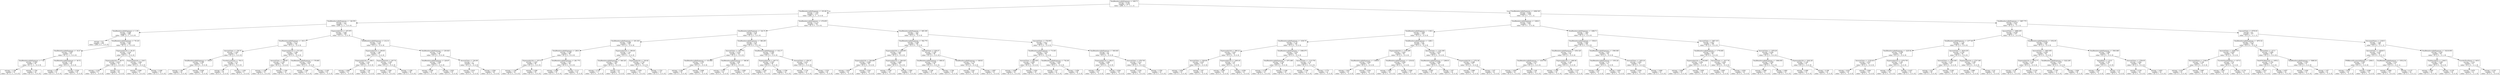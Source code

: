 digraph Tree {
node [shape=box] ;
0 [label="TotalReimbursableExpenses <= 905.71\nentropy = 9.791\nsamples = 3079\nvalue = [209, 11, 3 ... 3, 1, 1]"] ;
1 [label="TotalReimbursableExpenses <= 253.89\nentropy = 7.705\nsamples = 1571\nvalue = [209, 11, 3 ... 0, 0, 0]"] ;
0 -> 1 [labeldistance=2.5, labelangle=45, headlabel="True"] ;
2 [label="TotalReimbursableExpenses <= 146.555\nentropy = 5.27\nsamples = 778\nvalue = [209, 11, 3 ... 0, 0, 0]"] ;
1 -> 2 ;
3 [label="TotalReimbursableExpenses <= 1.55\nentropy = 2.848\nsamples = 389\nvalue = [209, 11, 3 ... 0, 0, 0]"] ;
2 -> 3 ;
4 [label="entropy = 0.0\nsamples = 209\nvalue = [209, 0, 0 ... 0, 0, 0]"] ;
3 -> 4 ;
5 [label="TotalReimbursableExpenses <= 79.125\nentropy = 4.003\nsamples = 180\nvalue = [0, 11, 3 ... 0, 0, 0]"] ;
3 -> 5 ;
6 [label="TotalReimbursableExpenses <= 18.27\nentropy = 3.967\nsamples = 91\nvalue = [0, 11, 3 ... 0, 0, 0]"] ;
5 -> 6 ;
7 [label="TotalReimbursableExpenses <= 7.41\nentropy = 2.464\nsamples = 45\nvalue = [0, 11, 3 ... 0, 0, 0]"] ;
6 -> 7 ;
8 [label="entropy = 1.199\nsamples = 16\nvalue = [0, 11, 3 ... 0, 0, 0]"] ;
7 -> 8 ;
9 [label="entropy = 1.704\nsamples = 29\nvalue = [0, 0, 0 ... 0, 0, 0]"] ;
7 -> 9 ;
10 [label="TotalReimbursableExpenses <= 39.72\nentropy = 3.46\nsamples = 46\nvalue = [0, 0, 0 ... 0, 0, 0]"] ;
6 -> 10 ;
11 [label="entropy = 2.39\nsamples = 21\nvalue = [0, 0, 0 ... 0, 0, 0]"] ;
10 -> 11 ;
12 [label="entropy = 2.529\nsamples = 25\nvalue = [0, 0, 0 ... 0, 0, 0]"] ;
10 -> 12 ;
13 [label="ExpensesbyLOA <= 92.25\nentropy = 2.018\nsamples = 89\nvalue = [0, 0, 0 ... 0, 0, 0]"] ;
5 -> 13 ;
14 [label="ExpensesbyLOA <= 90.75\nentropy = 0.615\nsamples = 70\nvalue = [0, 0, 0 ... 0, 0, 0]"] ;
13 -> 14 ;
15 [label="entropy = 2.252\nsamples = 6\nvalue = [0, 0, 0 ... 0, 0, 0]"] ;
14 -> 15 ;
16 [label="entropy = 0.0\nsamples = 64\nvalue = [0, 0, 0 ... 0, 0, 0]"] ;
14 -> 16 ;
17 [label="ExpensesbyLOA <= 129.5\nentropy = 3.682\nsamples = 19\nvalue = [0, 0, 0 ... 0, 0, 0]"] ;
13 -> 17 ;
18 [label="entropy = 2.948\nsamples = 9\nvalue = [0, 0, 0 ... 0, 0, 0]"] ;
17 -> 18 ;
19 [label="entropy = 2.446\nsamples = 10\nvalue = [0, 0, 0 ... 0, 0, 0]"] ;
17 -> 19 ;
20 [label="ExpensesbyLOA <= 187.975\nentropy = 5.691\nsamples = 389\nvalue = [0, 0, 0 ... 0, 0, 0]"] ;
2 -> 20 ;
21 [label="TotalReimbursableExpenses <= 163.3\nentropy = 4.072\nsamples = 196\nvalue = [0, 0, 0 ... 0, 0, 0]"] ;
20 -> 21 ;
22 [label="AmountClaim <= 159.75\nentropy = 2.545\nsamples = 97\nvalue = [0, 0, 0 ... 0, 0, 0]"] ;
21 -> 22 ;
23 [label="TotalReimbursableExpenses <= 156.47\nentropy = 2.399\nsamples = 53\nvalue = [0, 0, 0 ... 0, 0, 0]"] ;
22 -> 23 ;
24 [label="entropy = 1.98\nsamples = 24\nvalue = [0, 0, 0 ... 0, 0, 0]"] ;
23 -> 24 ;
25 [label="entropy = 0.929\nsamples = 29\nvalue = [0, 0, 0 ... 0, 0, 0]"] ;
23 -> 25 ;
26 [label="TravelerLastName <= 781.0\nentropy = 0.53\nsamples = 44\nvalue = [0, 0, 0 ... 0, 0, 0]"] ;
22 -> 26 ;
27 [label="entropy = 0.0\nsamples = 35\nvalue = [0, 0, 0 ... 0, 0, 0]"] ;
26 -> 27 ;
28 [label="entropy = 1.436\nsamples = 9\nvalue = [0, 0, 0 ... 0, 0, 0]"] ;
26 -> 28 ;
29 [label="ExpensesbyLOA <= 172.125\nentropy = 3.588\nsamples = 99\nvalue = [0, 0, 0 ... 0, 0, 0]"] ;
21 -> 29 ;
30 [label="AmountClaim <= 168.85\nentropy = 2.356\nsamples = 49\nvalue = [0, 0, 0 ... 0, 0, 0]"] ;
29 -> 30 ;
31 [label="entropy = 1.396\nsamples = 33\nvalue = [0, 0, 0 ... 0, 0, 0]"] ;
30 -> 31 ;
32 [label="entropy = 1.546\nsamples = 16\nvalue = [0, 0, 0 ... 0, 0, 0]"] ;
30 -> 32 ;
33 [label="TotalReimbursableExpenses <= 178.985\nentropy = 2.816\nsamples = 50\nvalue = [0, 0, 0 ... 0, 0, 0]"] ;
29 -> 33 ;
34 [label="entropy = 1.459\nsamples = 27\nvalue = [0, 0, 0 ... 0, 0, 0]"] ;
33 -> 34 ;
35 [label="entropy = 2.245\nsamples = 23\nvalue = [0, 0, 0 ... 0, 0, 0]"] ;
33 -> 35 ;
36 [label="TotalReimbursableExpenses <= 212.31\nentropy = 5.319\nsamples = 193\nvalue = [0, 0, 0 ... 0, 0, 0]"] ;
20 -> 36 ;
37 [label="ExpensesbyLOA <= 200.83\nentropy = 3.88\nsamples = 97\nvalue = [0, 0, 0 ... 0, 0, 0]"] ;
36 -> 37 ;
38 [label="ExpensesbyLOA <= 196.0\nentropy = 3.221\nsamples = 45\nvalue = [0, 0, 0 ... 0, 0, 0]"] ;
37 -> 38 ;
39 [label="entropy = 2.892\nsamples = 21\nvalue = [0, 0, 0 ... 0, 0, 0]"] ;
38 -> 39 ;
40 [label="entropy = 1.64\nsamples = 24\nvalue = [0, 0, 0 ... 0, 0, 0]"] ;
38 -> 40 ;
41 [label="ExpensesbyLOA <= 207.74\nentropy = 2.593\nsamples = 52\nvalue = [0, 0, 0 ... 0, 0, 0]"] ;
37 -> 41 ;
42 [label="entropy = 1.926\nsamples = 26\nvalue = [0, 0, 0 ... 0, 0, 0]"] ;
41 -> 42 ;
43 [label="entropy = 1.259\nsamples = 26\nvalue = [0, 0, 0 ... 0, 0, 0]"] ;
41 -> 43 ;
44 [label="TotalReimbursableExpenses <= 230.925\nentropy = 4.763\nsamples = 96\nvalue = [0, 0, 0 ... 0, 0, 0]"] ;
36 -> 44 ;
45 [label="TotalReimbursableExpenses <= 220.87\nentropy = 3.829\nsamples = 47\nvalue = [0, 0, 0 ... 0, 0, 0]"] ;
44 -> 45 ;
46 [label="entropy = 2.836\nsamples = 24\nvalue = [0, 0, 0 ... 0, 0, 0]"] ;
45 -> 46 ;
47 [label="entropy = 2.823\nsamples = 23\nvalue = [0, 0, 0 ... 0, 0, 0]"] ;
45 -> 47 ;
48 [label="AmountClaim <= 244.99\nentropy = 3.7\nsamples = 49\nvalue = [0, 0, 0 ... 0, 0, 0]"] ;
44 -> 48 ;
49 [label="entropy = 2.915\nsamples = 21\nvalue = [0, 0, 0 ... 0, 0, 0]"] ;
48 -> 49 ;
50 [label="entropy = 2.564\nsamples = 28\nvalue = [0, 0, 0 ... 0, 0, 0]"] ;
48 -> 50 ;
51 [label="TotalReimbursableExpenses <= 479.655\nentropy = 8.114\nsamples = 793\nvalue = [0, 0, 0 ... 0, 0, 0]"] ;
1 -> 51 ;
52 [label="TotalReimbursableExpenses <= 324.74\nentropy = 6.59\nsamples = 397\nvalue = [0, 0, 0 ... 0, 0, 0]"] ;
51 -> 52 ;
53 [label="TotalReimbursableExpenses <= 291.025\nentropy = 4.866\nsamples = 195\nvalue = [0, 0, 0 ... 0, 0, 0]"] ;
52 -> 53 ;
54 [label="TotalReimbursableExpenses <= 269.0\nentropy = 4.386\nsamples = 98\nvalue = [0, 0, 0 ... 0, 0, 0]"] ;
53 -> 54 ;
55 [label="ExpensesbyLOA <= 257.0\nentropy = 3.265\nsamples = 49\nvalue = [0, 0, 0 ... 0, 0, 0]"] ;
54 -> 55 ;
56 [label="entropy = 1.189\nsamples = 24\nvalue = [0, 0, 0 ... 0, 0, 0]"] ;
55 -> 56 ;
57 [label="entropy = 3.299\nsamples = 25\nvalue = [0, 0, 0 ... 0, 0, 0]"] ;
55 -> 57 ;
58 [label="TotalReimbursableExpenses <= 281.775\nentropy = 3.507\nsamples = 49\nvalue = [0, 0, 0 ... 0, 0, 0]"] ;
54 -> 58 ;
59 [label="entropy = 2.889\nsamples = 25\nvalue = [0, 0, 0 ... 0, 0, 0]"] ;
58 -> 59 ;
60 [label="entropy = 2.111\nsamples = 24\nvalue = [0, 0, 0 ... 0, 0, 0]"] ;
58 -> 60 ;
61 [label="ExpensesbyLOA <= 308.46\nentropy = 3.34\nsamples = 97\nvalue = [0, 0, 0 ... 0, 0, 0]"] ;
53 -> 61 ;
62 [label="TotalReimbursableExpenses <= 306.325\nentropy = 1.895\nsamples = 49\nvalue = [0, 0, 0 ... 0, 0, 0]"] ;
61 -> 62 ;
63 [label="entropy = 2.778\nsamples = 17\nvalue = [0, 0, 0 ... 0, 0, 0]"] ;
62 -> 63 ;
64 [label="entropy = 0.0\nsamples = 32\nvalue = [0, 0, 0 ... 0, 0, 0]"] ;
62 -> 64 ;
65 [label="ExpensesbyLOA <= 320.82\nentropy = 2.794\nsamples = 48\nvalue = [0, 0, 0 ... 0, 0, 0]"] ;
61 -> 65 ;
66 [label="entropy = 1.978\nsamples = 33\nvalue = [0, 0, 0 ... 0, 0, 0]"] ;
65 -> 66 ;
67 [label="entropy = 1.723\nsamples = 15\nvalue = [0, 0, 0 ... 0, 0, 0]"] ;
65 -> 67 ;
68 [label="TotalReimbursableExpenses <= 386.295\nentropy = 6.29\nsamples = 202\nvalue = [0, 0, 0 ... 0, 0, 0]"] ;
52 -> 68 ;
69 [label="AmountClaim <= 345.775\nentropy = 5.018\nsamples = 102\nvalue = [0, 0, 0 ... 0, 0, 0]"] ;
68 -> 69 ;
70 [label="TotalReimbursableExpenses <= 333.965\nentropy = 3.355\nsamples = 51\nvalue = [0, 0, 0 ... 0, 0, 0]"] ;
69 -> 70 ;
71 [label="entropy = 2.281\nsamples = 32\nvalue = [0, 0, 0 ... 0, 0, 0]"] ;
70 -> 71 ;
72 [label="entropy = 2.608\nsamples = 19\nvalue = [0, 0, 0 ... 0, 0, 0]"] ;
70 -> 72 ;
73 [label="TotalReimbursableExpenses <= 366.06\nentropy = 4.68\nsamples = 51\nvalue = [0, 0, 0 ... 0, 0, 0]"] ;
69 -> 73 ;
74 [label="entropy = 3.372\nsamples = 24\nvalue = [0, 0, 0 ... 0, 0, 0]"] ;
73 -> 74 ;
75 [label="entropy = 3.958\nsamples = 27\nvalue = [0, 0, 0 ... 0, 0, 0]"] ;
73 -> 75 ;
76 [label="TotalReimbursableExpenses <= 432.17\nentropy = 5.569\nsamples = 100\nvalue = [0, 0, 0 ... 0, 0, 0]"] ;
68 -> 76 ;
77 [label="ExpensesbyLOA <= 407.73\nentropy = 4.505\nsamples = 49\nvalue = [0, 0, 0 ... 0, 0, 0]"] ;
76 -> 77 ;
78 [label="entropy = 3.254\nsamples = 25\nvalue = [0, 0, 0 ... 0, 0, 0]"] ;
77 -> 78 ;
79 [label="entropy = 3.768\nsamples = 24\nvalue = [0, 0, 0 ... 0, 0, 0]"] ;
77 -> 79 ;
80 [label="AmountClaim <= 456.25\nentropy = 4.631\nsamples = 51\nvalue = [0, 0, 0 ... 0, 0, 0]"] ;
76 -> 80 ;
81 [label="entropy = 3.734\nsamples = 25\nvalue = [0, 0, 0 ... 0, 0, 0]"] ;
80 -> 81 ;
82 [label="entropy = 3.533\nsamples = 26\nvalue = [0, 0, 0 ... 0, 0, 0]"] ;
80 -> 82 ;
83 [label="TotalReimbursableExpenses <= 665.395\nentropy = 7.657\nsamples = 396\nvalue = [0, 0, 0 ... 0, 0, 0]"] ;
51 -> 83 ;
84 [label="TotalReimbursableExpenses <= 592.775\nentropy = 6.498\nsamples = 198\nvalue = [0, 0, 0 ... 0, 0, 0]"] ;
83 -> 84 ;
85 [label="ExpensesbyLOA <= 538.005\nentropy = 5.687\nsamples = 99\nvalue = [0, 0, 0 ... 0, 0, 0]"] ;
84 -> 85 ;
86 [label="ExpensesbyLOA <= 504.695\nentropy = 4.686\nsamples = 49\nvalue = [0, 0, 0 ... 0, 0, 0]"] ;
85 -> 86 ;
87 [label="entropy = 3.835\nsamples = 24\nvalue = [0, 0, 0 ... 0, 0, 0]"] ;
86 -> 87 ;
88 [label="entropy = 3.543\nsamples = 25\nvalue = [0, 0, 0 ... 0, 0, 0]"] ;
86 -> 88 ;
89 [label="ExpensesbyLOA <= 564.025\nentropy = 4.688\nsamples = 50\nvalue = [0, 0, 0 ... 0, 0, 0]"] ;
85 -> 89 ;
90 [label="entropy = 3.783\nsamples = 25\nvalue = [0, 0, 0 ... 0, 0, 0]"] ;
89 -> 90 ;
91 [label="entropy = 3.593\nsamples = 25\nvalue = [0, 0, 0 ... 0, 0, 0]"] ;
89 -> 91 ;
92 [label="AmountClaim <= 629.27\nentropy = 5.308\nsamples = 99\nvalue = [0, 0, 0 ... 0, 0, 0]"] ;
84 -> 92 ;
93 [label="TotalReimbursableExpenses <= 608.43\nentropy = 4.436\nsamples = 50\nvalue = [0, 0, 0 ... 0, 0, 0]"] ;
92 -> 93 ;
94 [label="entropy = 3.108\nsamples = 25\nvalue = [0, 0, 0 ... 0, 0, 0]"] ;
93 -> 94 ;
95 [label="entropy = 3.764\nsamples = 25\nvalue = [0, 0, 0 ... 0, 0, 0]"] ;
93 -> 95 ;
96 [label="TotalReimbursableExpenses <= 649.81\nentropy = 4.178\nsamples = 49\nvalue = [0, 0, 0 ... 0, 0, 0]"] ;
92 -> 96 ;
97 [label="entropy = 3.441\nsamples = 26\nvalue = [0, 0, 0 ... 0, 0, 0]"] ;
96 -> 97 ;
98 [label="entropy = 2.887\nsamples = 23\nvalue = [0, 0, 0 ... 0, 0, 0]"] ;
96 -> 98 ;
99 [label="AmountClaim <= 778.955\nentropy = 6.817\nsamples = 198\nvalue = [0, 0, 0 ... 0, 0, 0]"] ;
83 -> 99 ;
100 [label="TotalReimbursableExpenses <= 713.85\nentropy = 5.634\nsamples = 99\nvalue = [0, 0, 0 ... 0, 0, 0]"] ;
99 -> 100 ;
101 [label="AmountClaim <= 683.045\nentropy = 4.808\nsamples = 49\nvalue = [0, 0, 0 ... 0, 0, 0]"] ;
100 -> 101 ;
102 [label="entropy = 3.689\nsamples = 24\nvalue = [0, 0, 0 ... 0, 0, 0]"] ;
101 -> 102 ;
103 [label="entropy = 3.924\nsamples = 25\nvalue = [0, 0, 0 ... 0, 0, 0]"] ;
101 -> 103 ;
104 [label="TotalReimbursableExpenses <= 742.48\nentropy = 4.463\nsamples = 50\nvalue = [0, 0, 0 ... 0, 0, 0]"] ;
100 -> 104 ;
105 [label="entropy = 3.47\nsamples = 24\nvalue = [0, 0, 0 ... 0, 0, 0]"] ;
104 -> 105 ;
106 [label="entropy = 3.459\nsamples = 26\nvalue = [0, 0, 0 ... 0, 0, 0]"] ;
104 -> 106 ;
107 [label="TotalReimbursableExpenses <= 840.645\nentropy = 6.0\nsamples = 99\nvalue = [0, 0, 0 ... 0, 0, 0]"] ;
99 -> 107 ;
108 [label="ExpensesbyLOA <= 802.0\nentropy = 4.989\nsamples = 50\nvalue = [0, 0, 0 ... 0, 0, 0]"] ;
107 -> 108 ;
109 [label="entropy = 3.974\nsamples = 25\nvalue = [0, 0, 0 ... 0, 0, 0]"] ;
108 -> 109 ;
110 [label="entropy = 4.004\nsamples = 25\nvalue = [0, 0, 0 ... 0, 0, 0]"] ;
108 -> 110 ;
111 [label="AmountClaim <= 876.745\nentropy = 5.012\nsamples = 49\nvalue = [0, 0, 0 ... 0, 0, 0]"] ;
107 -> 111 ;
112 [label="entropy = 4.252\nsamples = 24\nvalue = [0, 0, 0 ... 0, 0, 0]"] ;
111 -> 112 ;
113 [label="entropy = 3.783\nsamples = 25\nvalue = [0, 0, 0 ... 0, 0, 0]"] ;
111 -> 113 ;
114 [label="TotalReimbursableExpenses <= 2096.545\nentropy = 9.923\nsamples = 1508\nvalue = [0, 0, 0 ... 3, 1, 1]"] ;
0 -> 114 [labeldistance=2.5, labelangle=-45, headlabel="False"] ;
115 [label="TotalReimbursableExpenses <= 1406.0\nentropy = 8.827\nsamples = 754\nvalue = [0, 0, 0 ... 0, 0, 0]"] ;
114 -> 115 ;
116 [label="TotalReimbursableExpenses <= 1149.1\nentropy = 7.849\nsamples = 378\nvalue = [0, 0, 0 ... 0, 0, 0]"] ;
115 -> 116 ;
117 [label="TotalReimbursableExpenses <= 1039.75\nentropy = 6.787\nsamples = 189\nvalue = [0, 0, 0 ... 0, 0, 0]"] ;
116 -> 117 ;
118 [label="ExpensesbyLOA <= 960.22\nentropy = 5.943\nsamples = 94\nvalue = [0, 0, 0 ... 0, 0, 0]"] ;
117 -> 118 ;
119 [label="AmountClaim <= 928.08\nentropy = 4.815\nsamples = 47\nvalue = [0, 0, 0 ... 0, 0, 0]"] ;
118 -> 119 ;
120 [label="entropy = 3.654\nsamples = 23\nvalue = [0, 0, 0 ... 0, 0, 0]"] ;
119 -> 120 ;
121 [label="entropy = 3.97\nsamples = 24\nvalue = [0, 0, 0 ... 0, 0, 0]"] ;
119 -> 121 ;
122 [label="ExpensesbyLOA <= 1005.45\nentropy = 5.07\nsamples = 47\nvalue = [0, 0, 0 ... 0, 0, 0]"] ;
118 -> 122 ;
123 [label="entropy = 4.085\nsamples = 24\nvalue = [0, 0, 0 ... 0, 0, 0]"] ;
122 -> 123 ;
124 [label="entropy = 4.056\nsamples = 23\nvalue = [0, 0, 0 ... 0, 0, 0]"] ;
122 -> 124 ;
125 [label="TotalReimbursableExpenses <= 1096.075\nentropy = 5.634\nsamples = 95\nvalue = [0, 0, 0 ... 0, 0, 0]"] ;
117 -> 125 ;
126 [label="TotalReimbursableExpenses <= 1071.895\nentropy = 4.529\nsamples = 48\nvalue = [0, 0, 0 ... 0, 0, 0]"] ;
125 -> 126 ;
127 [label="entropy = 3.729\nsamples = 23\nvalue = [0, 0, 0 ... 0, 0, 0]"] ;
126 -> 127 ;
128 [label="entropy = 3.348\nsamples = 25\nvalue = [0, 0, 0 ... 0, 0, 0]"] ;
126 -> 128 ;
129 [label="AmountClaim <= 1123.755\nentropy = 4.74\nsamples = 47\nvalue = [0, 0, 0 ... 0, 0, 0]"] ;
125 -> 129 ;
130 [label="entropy = 3.708\nsamples = 23\nvalue = [0, 0, 0 ... 0, 0, 0]"] ;
129 -> 130 ;
131 [label="entropy = 3.772\nsamples = 24\nvalue = [0, 0, 0 ... 0, 0, 0]"] ;
129 -> 131 ;
132 [label="TotalReimbursableExpenses <= 1268.1\nentropy = 6.91\nsamples = 189\nvalue = [0, 0, 0 ... 0, 0, 0]"] ;
116 -> 132 ;
133 [label="ExpensesbyLOA <= 1195.295\nentropy = 5.842\nsamples = 94\nvalue = [0, 0, 0 ... 0, 0, 0]"] ;
132 -> 133 ;
134 [label="TotalReimbursableExpenses <= 1168.61\nentropy = 4.842\nsamples = 47\nvalue = [0, 0, 0 ... 0, 0, 0]"] ;
133 -> 134 ;
135 [label="entropy = 3.621\nsamples = 23\nvalue = [0, 0, 0 ... 0, 0, 0]"] ;
134 -> 135 ;
136 [label="entropy = 4.054\nsamples = 24\nvalue = [0, 0, 0 ... 0, 0, 0]"] ;
134 -> 136 ;
137 [label="TotalReimbursableExpenses <= 1234.62\nentropy = 4.842\nsamples = 47\nvalue = [0, 0, 0 ... 0, 0, 0]"] ;
133 -> 137 ;
138 [label="entropy = 3.855\nsamples = 24\nvalue = [0, 0, 0 ... 0, 0, 0]"] ;
137 -> 138 ;
139 [label="entropy = 3.828\nsamples = 23\nvalue = [0, 0, 0 ... 0, 0, 0]"] ;
137 -> 139 ;
140 [label="AmountClaim <= 1332.365\nentropy = 5.978\nsamples = 95\nvalue = [0, 0, 0 ... 0, 0, 0]"] ;
132 -> 140 ;
141 [label="TotalReimbursableExpenses <= 1296.91\nentropy = 4.986\nsamples = 48\nvalue = [0, 0, 0 ... 0, 0, 0]"] ;
140 -> 141 ;
142 [label="entropy = 4.002\nsamples = 24\nvalue = [0, 0, 0 ... 0, 0, 0]"] ;
141 -> 142 ;
143 [label="entropy = 3.97\nsamples = 24\nvalue = [0, 0, 0 ... 0, 0, 0]"] ;
141 -> 143 ;
144 [label="ExpensesbyLOA <= 1372.38\nentropy = 4.969\nsamples = 47\nvalue = [0, 0, 0 ... 0, 0, 0]"] ;
140 -> 144 ;
145 [label="entropy = 3.969\nsamples = 23\nvalue = [0, 0, 0 ... 0, 0, 0]"] ;
144 -> 145 ;
146 [label="entropy = 3.97\nsamples = 24\nvalue = [0, 0, 0 ... 0, 0, 0]"] ;
144 -> 146 ;
147 [label="TotalReimbursableExpenses <= 1686.71\nentropy = 7.804\nsamples = 376\nvalue = [0, 0, 0 ... 0, 0, 0]"] ;
115 -> 147 ;
148 [label="TotalReimbursableExpenses <= 1504.9\nentropy = 6.682\nsamples = 188\nvalue = [0, 0, 0 ... 0, 0, 0]"] ;
147 -> 148 ;
149 [label="TotalReimbursableExpenses <= 1454.325\nentropy = 5.517\nsamples = 94\nvalue = [0, 0, 0 ... 0, 0, 0]"] ;
148 -> 149 ;
150 [label="TotalReimbursableExpenses <= 1433.705\nentropy = 4.671\nsamples = 47\nvalue = [0, 0, 0 ... 0, 0, 0]"] ;
149 -> 150 ;
151 [label="entropy = 3.855\nsamples = 24\nvalue = [0, 0, 0 ... 0, 0, 0]"] ;
150 -> 151 ;
152 [label="entropy = 3.48\nsamples = 23\nvalue = [0, 0, 0 ... 0, 0, 0]"] ;
150 -> 152 ;
153 [label="ExpensesbyLOA <= 1480.06\nentropy = 4.363\nsamples = 47\nvalue = [0, 0, 0 ... 0, 0, 0]"] ;
149 -> 153 ;
154 [label="entropy = 3.349\nsamples = 24\nvalue = [0, 0, 0 ... 0, 0, 0]"] ;
153 -> 154 ;
155 [label="entropy = 3.377\nsamples = 23\nvalue = [0, 0, 0 ... 0, 0, 0]"] ;
153 -> 155 ;
156 [label="TotalReimbursableExpenses <= 1590.085\nentropy = 5.847\nsamples = 94\nvalue = [0, 0, 0 ... 0, 0, 0]"] ;
148 -> 156 ;
157 [label="TotalReimbursableExpenses <= 1553.29\nentropy = 4.74\nsamples = 47\nvalue = [0, 0, 0 ... 0, 0, 0]"] ;
156 -> 157 ;
158 [label="entropy = 3.621\nsamples = 23\nvalue = [0, 0, 0 ... 0, 0, 0]"] ;
157 -> 158 ;
159 [label="entropy = 3.855\nsamples = 24\nvalue = [0, 0, 0 ... 0, 0, 0]"] ;
157 -> 159 ;
160 [label="AmountClaim <= 1653.24\nentropy = 4.953\nsamples = 47\nvalue = [0, 0, 0 ... 0, 0, 0]"] ;
156 -> 160 ;
161 [label="entropy = 4.054\nsamples = 24\nvalue = [0, 0, 0 ... 0, 0, 0]"] ;
160 -> 161 ;
162 [label="entropy = 3.849\nsamples = 23\nvalue = [0, 0, 0 ... 0, 0, 0]"] ;
160 -> 162 ;
163 [label="AmountClaim <= 1867.315\nentropy = 6.927\nsamples = 188\nvalue = [0, 0, 0 ... 0, 0, 0]"] ;
147 -> 163 ;
164 [label="TotalReimbursableExpenses <= 1778.085\nentropy = 5.827\nsamples = 95\nvalue = [0, 0, 0 ... 0, 0, 0]"] ;
163 -> 164 ;
165 [label="ExpensesbyLOA <= 1744.665\nentropy = 4.852\nsamples = 47\nvalue = [0, 0, 0 ... 0, 0, 0]"] ;
164 -> 165 ;
166 [label="entropy = 3.849\nsamples = 23\nvalue = [0, 0, 0 ... 0, 0, 0]"] ;
165 -> 166 ;
167 [label="entropy = 3.855\nsamples = 24\nvalue = [0, 0, 0 ... 0, 0, 0]"] ;
165 -> 167 ;
168 [label="AmountClaim <= 1817.79\nentropy = 4.804\nsamples = 48\nvalue = [0, 0, 0 ... 0, 0, 0]"] ;
164 -> 168 ;
169 [label="entropy = 3.605\nsamples = 24\nvalue = [0, 0, 0 ... 0, 0, 0]"] ;
168 -> 169 ;
170 [label="entropy = 4.002\nsamples = 24\nvalue = [0, 0, 0 ... 0, 0, 0]"] ;
168 -> 170 ;
171 [label="AmountClaim <= 1970.29\nentropy = 6.028\nsamples = 93\nvalue = [0, 0, 0 ... 0, 0, 0]"] ;
163 -> 171 ;
172 [label="TotalReimbursableExpenses <= 1906.055\nentropy = 4.926\nsamples = 46\nvalue = [0, 0, 0 ... 0, 0, 0]"] ;
171 -> 172 ;
173 [label="entropy = 3.969\nsamples = 23\nvalue = [0, 0, 0 ... 0, 0, 0]"] ;
172 -> 173 ;
174 [label="entropy = 3.882\nsamples = 23\nvalue = [0, 0, 0 ... 0, 0, 0]"] ;
172 -> 174 ;
175 [label="ExpensesbyLOA <= 2022.29\nentropy = 5.129\nsamples = 47\nvalue = [0, 0, 0 ... 0, 0, 0]"] ;
171 -> 175 ;
176 [label="entropy = 4.089\nsamples = 23\nvalue = [0, 0, 0 ... 0, 0, 0]"] ;
175 -> 176 ;
177 [label="entropy = 4.168\nsamples = 24\nvalue = [0, 0, 0 ... 0, 0, 0]"] ;
175 -> 177 ;
178 [label="TotalReimbursableExpenses <= 3887.775\nentropy = 9.019\nsamples = 754\nvalue = [0, 0, 0 ... 3, 1, 1]"] ;
114 -> 178 ;
179 [label="AmountClaim <= 2868.255\nentropy = 8.038\nsamples = 377\nvalue = [0, 0, 0 ... 0, 0, 0]"] ;
178 -> 179 ;
180 [label="TotalReimbursableExpenses <= 2377.69\nentropy = 7.129\nsamples = 188\nvalue = [0, 0, 0 ... 0, 0, 0]"] ;
179 -> 180 ;
181 [label="TotalReimbursableExpenses <= 2225.92\nentropy = 6.089\nsamples = 94\nvalue = [0, 0, 0 ... 0, 0, 0]"] ;
180 -> 181 ;
182 [label="AmountClaim <= 2155.815\nentropy = 4.937\nsamples = 47\nvalue = [0, 0, 0 ... 0, 0, 0]"] ;
181 -> 182 ;
183 [label="entropy = 4.022\nsamples = 24\nvalue = [0, 0, 0 ... 0, 0, 0]"] ;
182 -> 183 ;
184 [label="entropy = 3.849\nsamples = 23\nvalue = [0, 0, 0 ... 0, 0, 0]"] ;
182 -> 184 ;
185 [label="ExpensesbyLOA <= 2270.755\nentropy = 5.241\nsamples = 47\nvalue = [0, 0, 0 ... 0, 0, 0]"] ;
181 -> 185 ;
186 [label="entropy = 4.054\nsamples = 24\nvalue = [0, 0, 0 ... 0, 0, 0]"] ;
185 -> 186 ;
187 [label="entropy = 4.437\nsamples = 23\nvalue = [0, 0, 0 ... 0, 0, 0]"] ;
185 -> 187 ;
188 [label="AmountClaim <= 2619.235\nentropy = 6.169\nsamples = 94\nvalue = [0, 0, 0 ... 0, 0, 0]"] ;
180 -> 188 ;
189 [label="AmountClaim <= 2492.065\nentropy = 5.241\nsamples = 47\nvalue = [0, 0, 0 ... 0, 0, 0]"] ;
188 -> 189 ;
190 [label="entropy = 4.22\nsamples = 24\nvalue = [0, 0, 0 ... 0, 0, 0]"] ;
189 -> 190 ;
191 [label="entropy = 4.263\nsamples = 23\nvalue = [0, 0, 0 ... 0, 0, 0]"] ;
189 -> 191 ;
192 [label="ExpensesbyLOA <= 2737.395\nentropy = 5.097\nsamples = 47\nvalue = [0, 0, 0 ... 0, 0, 0]"] ;
188 -> 192 ;
193 [label="entropy = 3.969\nsamples = 23\nvalue = [0, 0, 0 ... 0, 0, 0]"] ;
192 -> 193 ;
194 [label="entropy = 4.22\nsamples = 24\nvalue = [0, 0, 0 ... 0, 0, 0]"] ;
192 -> 194 ;
195 [label="TotalReimbursableExpenses <= 3352.95\nentropy = 6.948\nsamples = 189\nvalue = [0, 0, 0 ... 0, 0, 0]"] ;
179 -> 195 ;
196 [label="AmountClaim <= 3093.055\nentropy = 6.009\nsamples = 94\nvalue = [0, 0, 0 ... 0, 0, 0]"] ;
195 -> 196 ;
197 [label="ExpensesbyLOA <= 2972.77\nentropy = 5.342\nsamples = 47\nvalue = [0, 0, 0 ... 0, 0, 0]"] ;
196 -> 197 ;
198 [label="entropy = 4.35\nsamples = 23\nvalue = [0, 0, 0 ... 0, 0, 0]"] ;
197 -> 198 ;
199 [label="entropy = 4.335\nsamples = 24\nvalue = [0, 0, 0 ... 0, 0, 0]"] ;
197 -> 199 ;
200 [label="TotalReimbursableExpenses <= 3222.285\nentropy = 4.676\nsamples = 47\nvalue = [0, 0, 0 ... 0, 0, 0]"] ;
196 -> 200 ;
201 [label="entropy = 3.787\nsamples = 19\nvalue = [0, 0, 0 ... 0, 0, 0]"] ;
200 -> 201 ;
202 [label="entropy = 3.646\nsamples = 28\nvalue = [0, 0, 0 ... 0, 0, 0]"] ;
200 -> 202 ;
203 [label="TotalReimbursableExpenses <= 3563.885\nentropy = 5.888\nsamples = 95\nvalue = [0, 0, 0 ... 0, 0, 0]"] ;
195 -> 203 ;
204 [label="SignedDate <= 123.5\nentropy = 4.781\nsamples = 47\nvalue = [0, 0, 0 ... 0, 0, 0]"] ;
203 -> 204 ;
205 [label="entropy = 3.845\nsamples = 23\nvalue = [0, 0, 0 ... 0, 0, 0]"] ;
204 -> 205 ;
206 [label="entropy = 3.72\nsamples = 24\nvalue = [0, 0, 0 ... 0, 0, 0]"] ;
204 -> 206 ;
207 [label="AmountClaim <= 3756.05\nentropy = 4.994\nsamples = 48\nvalue = [0, 0, 0 ... 0, 0, 0]"] ;
203 -> 207 ;
208 [label="entropy = 4.335\nsamples = 24\nvalue = [0, 0, 0 ... 0, 0, 0]"] ;
207 -> 208 ;
209 [label="entropy = 3.653\nsamples = 24\nvalue = [0, 0, 0 ... 0, 0, 0]"] ;
207 -> 209 ;
210 [label="AmountClaim <= 6755.93\nentropy = 8.0\nsamples = 377\nvalue = [0, 0, 0 ... 3, 1, 1]"] ;
178 -> 210 ;
211 [label="TotalReimbursableExpenses <= 4972.52\nentropy = 6.975\nsamples = 188\nvalue = [0, 0, 0 ... 0, 0, 0]"] ;
210 -> 211 ;
212 [label="AmountClaim <= 4346.715\nentropy = 6.083\nsamples = 94\nvalue = [0, 0, 0 ... 0, 0, 0]"] ;
211 -> 212 ;
213 [label="DocumentName <= 3180.0\nentropy = 5.156\nsamples = 47\nvalue = [0, 0, 0 ... 0, 0, 0]"] ;
212 -> 213 ;
214 [label="entropy = 4.437\nsamples = 23\nvalue = [0, 0, 0 ... 0, 0, 0]"] ;
213 -> 214 ;
215 [label="entropy = 3.887\nsamples = 24\nvalue = [0, 0, 0 ... 0, 0, 0]"] ;
213 -> 215 ;
216 [label="TravelerEmailAddress <= 437.0\nentropy = 5.01\nsamples = 47\nvalue = [0, 0, 0 ... 0, 0, 0]"] ;
212 -> 216 ;
217 [label="entropy = 3.851\nsamples = 24\nvalue = [0, 0, 0 ... 0, 0, 0]"] ;
216 -> 217 ;
218 [label="entropy = 4.176\nsamples = 23\nvalue = [0, 0, 0 ... 0, 0, 0]"] ;
216 -> 218 ;
219 [label="ReturnDate <= 157.5\nentropy = 5.868\nsamples = 94\nvalue = [0, 0, 0 ... 0, 0, 0]"] ;
211 -> 219 ;
220 [label="TotalCP/CRAmount <= 1055.2\nentropy = 4.783\nsamples = 47\nvalue = [0, 0, 0 ... 0, 0, 0]"] ;
219 -> 220 ;
221 [label="entropy = 3.915\nsamples = 23\nvalue = [0, 0, 0 ... 0, 0, 0]"] ;
220 -> 221 ;
222 [label="entropy = 3.657\nsamples = 24\nvalue = [0, 0, 0 ... 0, 0, 0]"] ;
220 -> 222 ;
223 [label="TotalReimbursableExpenses <= 5698.36\nentropy = 4.953\nsamples = 47\nvalue = [0, 0, 0 ... 0, 0, 0]"] ;
219 -> 223 ;
224 [label="entropy = 3.936\nsamples = 23\nvalue = [0, 0, 0 ... 0, 0, 0]"] ;
223 -> 224 ;
225 [label="entropy = 3.97\nsamples = 24\nvalue = [0, 0, 0 ... 0, 0, 0]"] ;
223 -> 225 ;
226 [label="DocumentName <= 2329.5\nentropy = 7.024\nsamples = 189\nvalue = [0, 0, 0 ... 3, 1, 1]"] ;
210 -> 226 ;
227 [label="AmountClaim <= 10029.5\nentropy = 6.007\nsamples = 94\nvalue = [0, 0, 0 ... 0, 0, 1]"] ;
226 -> 227 ;
228 [label="PNRRecordLocator(allshown) <= 2390.0\nentropy = 5.001\nsamples = 47\nvalue = [0, 0, 0 ... 0, 0, 0]"] ;
227 -> 228 ;
229 [label="entropy = 3.918\nsamples = 24\nvalue = [0, 0, 0 ... 0, 0, 0]"] ;
228 -> 229 ;
230 [label="entropy = 4.089\nsamples = 23\nvalue = [0, 0, 0 ... 0, 0, 0]"] ;
228 -> 230 ;
231 [label="TotalReimbursableExpenses <= 15512.54\nentropy = 5.012\nsamples = 47\nvalue = [0, 0, 0 ... 0, 0, 1]"] ;
227 -> 231 ;
232 [label="entropy = 3.882\nsamples = 23\nvalue = [0, 0, 0 ... 0, 0, 0]"] ;
231 -> 232 ;
233 [label="entropy = 4.137\nsamples = 24\nvalue = [0, 0, 0 ... 0, 0, 1]"] ;
231 -> 233 ;
234 [label="TotalReimbursableExpenses <= 10218.955\nentropy = 6.041\nsamples = 95\nvalue = [0, 0, 0 ... 3, 1, 0]"] ;
226 -> 234 ;
235 [label="TripDescription <= 1160.5\nentropy = 5.069\nsamples = 48\nvalue = [0, 0, 0 ... 0, 0, 0]"] ;
234 -> 235 ;
236 [label="entropy = 3.804\nsamples = 24\nvalue = [0, 0, 0 ... 0, 0, 0]"] ;
235 -> 236 ;
237 [label="entropy = 4.335\nsamples = 24\nvalue = [0, 0, 0 ... 0, 0, 0]"] ;
235 -> 237 ;
238 [label="TravelerFirstName <= 445.0\nentropy = 5.012\nsamples = 47\nvalue = [0, 0, 0 ... 3, 1, 0]"] ;
234 -> 238 ;
239 [label="entropy = 3.675\nsamples = 23\nvalue = [0, 0, 0 ... 3, 1, 0]"] ;
238 -> 239 ;
240 [label="entropy = 4.335\nsamples = 24\nvalue = [0, 0, 0 ... 0, 0, 0]"] ;
238 -> 240 ;
}